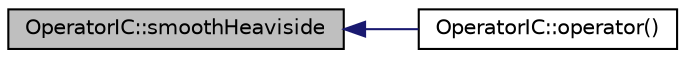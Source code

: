 digraph "OperatorIC::smoothHeaviside"
{
  edge [fontname="Helvetica",fontsize="10",labelfontname="Helvetica",labelfontsize="10"];
  node [fontname="Helvetica",fontsize="10",shape=record];
  rankdir="LR";
  Node1 [label="OperatorIC::smoothHeaviside",height=0.2,width=0.4,color="black", fillcolor="grey75", style="filled", fontcolor="black"];
  Node1 -> Node2 [dir="back",color="midnightblue",fontsize="10",style="solid",fontname="Helvetica"];
  Node2 [label="OperatorIC::operator()",height=0.2,width=0.4,color="black", fillcolor="white", style="filled",URL="$struct_operator_i_c.html#adf547defe5168b4bb0181df741a71144"];
}
